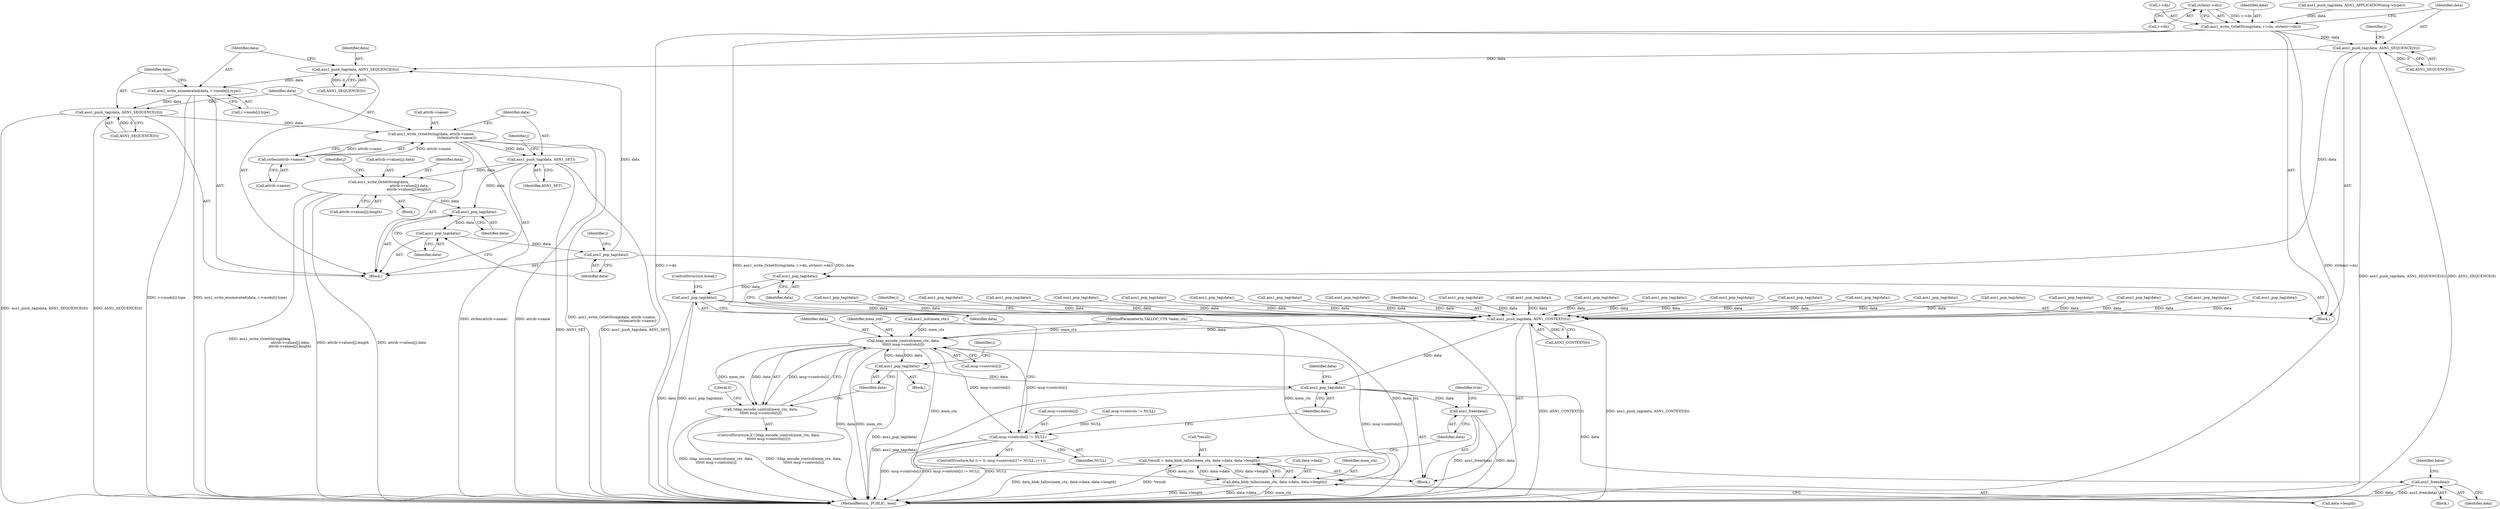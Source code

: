 digraph "0_samba_530d50a1abdcdf4d1775652d4c456c1274d83d8d@pointer" {
"1000555" [label="(Call,strlen(r->dn))"];
"1000550" [label="(Call,asn1_write_OctetString(data, r->dn, strlen(r->dn)))"];
"1000559" [label="(Call,asn1_push_tag(data, ASN1_SEQUENCE(0)))"];
"1000586" [label="(Call,asn1_push_tag(data, ASN1_SEQUENCE(0)))"];
"1000590" [label="(Call,asn1_write_enumerated(data, r->mods[i].type))"];
"1000599" [label="(Call,asn1_push_tag(data, ASN1_SEQUENCE(0)))"];
"1000603" [label="(Call,asn1_write_OctetString(data, attrib->name,\n                                              strlen(attrib->name)))"];
"1000608" [label="(Call,strlen(attrib->name))"];
"1000612" [label="(Call,asn1_push_tag(data, ASN1_SET))"];
"1000627" [label="(Call,asn1_write_OctetString(data,\n                                                       attrib->values[j].data,\n                                                      attrib->values[j].length))"];
"1000643" [label="(Call,asn1_pop_tag(data))"];
"1000645" [label="(Call,asn1_pop_tag(data))"];
"1000647" [label="(Call,asn1_pop_tag(data))"];
"1000649" [label="(Call,asn1_pop_tag(data))"];
"1000651" [label="(Call,asn1_pop_tag(data))"];
"1001216" [label="(Call,asn1_push_tag(data, ASN1_CONTEXT(0)))"];
"1001236" [label="(Call,ldap_encode_control(mem_ctx, data,\n\t\t\t\t\t\t msg->controls[i]))"];
"1001224" [label="(Call,msg->controls[i] != NULL)"];
"1001235" [label="(Call,!ldap_encode_control(mem_ctx, data,\n\t\t\t\t\t\t msg->controls[i]))"];
"1001259" [label="(Call,asn1_pop_tag(data))"];
"1001261" [label="(Call,asn1_pop_tag(data))"];
"1001268" [label="(Call,asn1_free(data))"];
"1001283" [label="(Call,asn1_free(data))"];
"1001275" [label="(Call,data_blob_talloc(mem_ctx, data->data, data->length))"];
"1001272" [label="(Call,*result = data_blob_talloc(mem_ctx, data->data, data->length))"];
"1001232" [label="(Identifier,i)"];
"1000648" [label="(Identifier,data)"];
"1000625" [label="(Identifier,j)"];
"1000587" [label="(Identifier,data)"];
"1000507" [label="(Call,asn1_pop_tag(data))"];
"1001280" [label="(Call,data->length)"];
"1000603" [label="(Call,asn1_write_OctetString(data, attrib->name,\n                                              strlen(attrib->name)))"];
"1000613" [label="(Identifier,data)"];
"1001234" [label="(ControlStructure,if (!ldap_encode_control(mem_ctx, data,\n\t\t\t\t\t\t msg->controls[i])))"];
"1001283" [label="(Call,asn1_free(data))"];
"1000552" [label="(Call,r->dn)"];
"1001260" [label="(Identifier,data)"];
"1001267" [label="(Block,)"];
"1001236" [label="(Call,ldap_encode_control(mem_ctx, data,\n\t\t\t\t\t\t msg->controls[i]))"];
"1001247" [label="(Literal,0)"];
"1000612" [label="(Call,asn1_push_tag(data, ASN1_SET))"];
"1000636" [label="(Call,attrib->values[j].length)"];
"1001222" [label="(Identifier,i)"];
"1001239" [label="(Call,msg->controls[i])"];
"1001233" [label="(Block,)"];
"1000402" [label="(Call,asn1_pop_tag(data))"];
"1000604" [label="(Identifier,data)"];
"1000857" [label="(Call,asn1_pop_tag(data))"];
"1000556" [label="(Call,r->dn)"];
"1000782" [label="(Call,asn1_pop_tag(data))"];
"1000296" [label="(Call,asn1_pop_tag(data))"];
"1000617" [label="(Identifier,j)"];
"1000646" [label="(Identifier,data)"];
"1000586" [label="(Call,asn1_push_tag(data, ASN1_SEQUENCE(0)))"];
"1000559" [label="(Call,asn1_push_tag(data, ASN1_SEQUENCE(0)))"];
"1000534" [label="(Block,)"];
"1000614" [label="(Identifier,ASN1_SET)"];
"1000999" [label="(Call,asn1_pop_tag(data))"];
"1001237" [label="(Identifier,mem_ctx)"];
"1000555" [label="(Call,strlen(r->dn))"];
"1000653" [label="(ControlStructure,break;)"];
"1000111" [label="(Call,asn1_init(mem_ctx))"];
"1000920" [label="(Call,asn1_pop_tag(data))"];
"1001134" [label="(Call,asn1_pop_tag(data))"];
"1000560" [label="(Identifier,data)"];
"1001273" [label="(Call,*result)"];
"1000649" [label="(Call,asn1_pop_tag(data))"];
"1001235" [label="(Call,!ldap_encode_control(mem_ctx, data,\n\t\t\t\t\t\t msg->controls[i]))"];
"1001215" [label="(Block,)"];
"1001320" [label="(MethodReturn,_PUBLIC_ bool)"];
"1000609" [label="(Call,attrib->name)"];
"1000647" [label="(Call,asn1_pop_tag(data))"];
"1000550" [label="(Call,asn1_write_OctetString(data, r->dn, strlen(r->dn)))"];
"1001217" [label="(Identifier,data)"];
"1000588" [label="(Call,ASN1_SEQUENCE(0))"];
"1000106" [label="(MethodParameterIn,TALLOC_CTX *mem_ctx)"];
"1000590" [label="(Call,asn1_write_enumerated(data, r->mods[i].type))"];
"1001218" [label="(Call,ASN1_CONTEXT(0))"];
"1001225" [label="(Call,msg->controls[i])"];
"1000674" [label="(Call,asn1_pop_tag(data))"];
"1000574" [label="(Block,)"];
"1000307" [label="(Call,asn1_pop_tag(data))"];
"1000599" [label="(Call,asn1_push_tag(data, ASN1_SEQUENCE(0)))"];
"1001210" [label="(Call,msg->controls != NULL)"];
"1000530" [label="(Call,asn1_pop_tag(data))"];
"1000551" [label="(Identifier,data)"];
"1000943" [label="(Call,asn1_pop_tag(data))"];
"1001277" [label="(Call,data->data)"];
"1001271" [label="(Identifier,false)"];
"1000805" [label="(Call,asn1_pop_tag(data))"];
"1000643" [label="(Call,asn1_pop_tag(data))"];
"1001047" [label="(Call,asn1_pop_tag(data))"];
"1000645" [label="(Call,asn1_pop_tag(data))"];
"1000195" [label="(Call,asn1_pop_tag(data))"];
"1001022" [label="(Call,asn1_pop_tag(data))"];
"1000834" [label="(Call,asn1_pop_tag(data))"];
"1000600" [label="(Identifier,data)"];
"1000573" [label="(Identifier,i)"];
"1001275" [label="(Call,data_blob_talloc(mem_ctx, data->data, data->length))"];
"1000629" [label="(Call,attrib->values[j].data)"];
"1001261" [label="(Call,asn1_pop_tag(data))"];
"1000544" [label="(Call,asn1_push_tag(data, ASN1_APPLICATION(msg->type)))"];
"1001224" [label="(Call,msg->controls[i] != NULL)"];
"1000644" [label="(Identifier,data)"];
"1000605" [label="(Call,attrib->name)"];
"1000565" [label="(Identifier,i)"];
"1000591" [label="(Identifier,data)"];
"1001284" [label="(Identifier,data)"];
"1000601" [label="(Call,ASN1_SEQUENCE(0))"];
"1000249" [label="(Call,asn1_pop_tag(data))"];
"1001268" [label="(Call,asn1_free(data))"];
"1001286" [label="(Identifier,true)"];
"1000627" [label="(Call,asn1_write_OctetString(data,\n                                                       attrib->values[j].data,\n                                                      attrib->values[j].length))"];
"1000652" [label="(Identifier,data)"];
"1001076" [label="(Call,asn1_pop_tag(data))"];
"1000651" [label="(Call,asn1_pop_tag(data))"];
"1000608" [label="(Call,strlen(attrib->name))"];
"1001238" [label="(Identifier,data)"];
"1001276" [label="(Identifier,mem_ctx)"];
"1001220" [label="(ControlStructure,for (i = 0; msg->controls[i] != NULL; i++))"];
"1001216" [label="(Call,asn1_push_tag(data, ASN1_CONTEXT(0)))"];
"1000592" [label="(Call,r->mods[i].type)"];
"1000628" [label="(Identifier,data)"];
"1001265" [label="(Identifier,data)"];
"1000561" [label="(Call,ASN1_SEQUENCE(0))"];
"1001203" [label="(Call,asn1_pop_tag(data))"];
"1001272" [label="(Call,*result = data_blob_talloc(mem_ctx, data->data, data->length))"];
"1001230" [label="(Identifier,NULL)"];
"1000650" [label="(Identifier,data)"];
"1001269" [label="(Identifier,data)"];
"1001259" [label="(Call,asn1_pop_tag(data))"];
"1001262" [label="(Identifier,data)"];
"1000626" [label="(Block,)"];
"1000255" [label="(Call,asn1_pop_tag(data))"];
"1000555" -> "1000550"  [label="AST: "];
"1000555" -> "1000556"  [label="CFG: "];
"1000556" -> "1000555"  [label="AST: "];
"1000550" -> "1000555"  [label="CFG: "];
"1000555" -> "1000550"  [label="DDG: r->dn"];
"1000550" -> "1000534"  [label="AST: "];
"1000551" -> "1000550"  [label="AST: "];
"1000552" -> "1000550"  [label="AST: "];
"1000560" -> "1000550"  [label="CFG: "];
"1000550" -> "1001320"  [label="DDG: asn1_write_OctetString(data, r->dn, strlen(r->dn))"];
"1000550" -> "1001320"  [label="DDG: strlen(r->dn)"];
"1000550" -> "1001320"  [label="DDG: r->dn"];
"1000544" -> "1000550"  [label="DDG: data"];
"1000550" -> "1000559"  [label="DDG: data"];
"1000559" -> "1000534"  [label="AST: "];
"1000559" -> "1000561"  [label="CFG: "];
"1000560" -> "1000559"  [label="AST: "];
"1000561" -> "1000559"  [label="AST: "];
"1000565" -> "1000559"  [label="CFG: "];
"1000559" -> "1001320"  [label="DDG: asn1_push_tag(data, ASN1_SEQUENCE(0))"];
"1000559" -> "1001320"  [label="DDG: ASN1_SEQUENCE(0)"];
"1000561" -> "1000559"  [label="DDG: 0"];
"1000559" -> "1000586"  [label="DDG: data"];
"1000559" -> "1000649"  [label="DDG: data"];
"1000586" -> "1000574"  [label="AST: "];
"1000586" -> "1000588"  [label="CFG: "];
"1000587" -> "1000586"  [label="AST: "];
"1000588" -> "1000586"  [label="AST: "];
"1000591" -> "1000586"  [label="CFG: "];
"1000647" -> "1000586"  [label="DDG: data"];
"1000588" -> "1000586"  [label="DDG: 0"];
"1000586" -> "1000590"  [label="DDG: data"];
"1000590" -> "1000574"  [label="AST: "];
"1000590" -> "1000592"  [label="CFG: "];
"1000591" -> "1000590"  [label="AST: "];
"1000592" -> "1000590"  [label="AST: "];
"1000600" -> "1000590"  [label="CFG: "];
"1000590" -> "1001320"  [label="DDG: asn1_write_enumerated(data, r->mods[i].type)"];
"1000590" -> "1001320"  [label="DDG: r->mods[i].type"];
"1000590" -> "1000599"  [label="DDG: data"];
"1000599" -> "1000574"  [label="AST: "];
"1000599" -> "1000601"  [label="CFG: "];
"1000600" -> "1000599"  [label="AST: "];
"1000601" -> "1000599"  [label="AST: "];
"1000604" -> "1000599"  [label="CFG: "];
"1000599" -> "1001320"  [label="DDG: asn1_push_tag(data, ASN1_SEQUENCE(0))"];
"1000599" -> "1001320"  [label="DDG: ASN1_SEQUENCE(0)"];
"1000601" -> "1000599"  [label="DDG: 0"];
"1000599" -> "1000603"  [label="DDG: data"];
"1000603" -> "1000574"  [label="AST: "];
"1000603" -> "1000608"  [label="CFG: "];
"1000604" -> "1000603"  [label="AST: "];
"1000605" -> "1000603"  [label="AST: "];
"1000608" -> "1000603"  [label="AST: "];
"1000613" -> "1000603"  [label="CFG: "];
"1000603" -> "1001320"  [label="DDG: strlen(attrib->name)"];
"1000603" -> "1001320"  [label="DDG: attrib->name"];
"1000603" -> "1001320"  [label="DDG: asn1_write_OctetString(data, attrib->name,\n                                              strlen(attrib->name))"];
"1000608" -> "1000603"  [label="DDG: attrib->name"];
"1000603" -> "1000608"  [label="DDG: attrib->name"];
"1000603" -> "1000612"  [label="DDG: data"];
"1000608" -> "1000609"  [label="CFG: "];
"1000609" -> "1000608"  [label="AST: "];
"1000612" -> "1000574"  [label="AST: "];
"1000612" -> "1000614"  [label="CFG: "];
"1000613" -> "1000612"  [label="AST: "];
"1000614" -> "1000612"  [label="AST: "];
"1000617" -> "1000612"  [label="CFG: "];
"1000612" -> "1001320"  [label="DDG: ASN1_SET"];
"1000612" -> "1001320"  [label="DDG: asn1_push_tag(data, ASN1_SET)"];
"1000612" -> "1000627"  [label="DDG: data"];
"1000612" -> "1000643"  [label="DDG: data"];
"1000627" -> "1000626"  [label="AST: "];
"1000627" -> "1000636"  [label="CFG: "];
"1000628" -> "1000627"  [label="AST: "];
"1000629" -> "1000627"  [label="AST: "];
"1000636" -> "1000627"  [label="AST: "];
"1000625" -> "1000627"  [label="CFG: "];
"1000627" -> "1001320"  [label="DDG: attrib->values[j].data"];
"1000627" -> "1001320"  [label="DDG: asn1_write_OctetString(data,\n                                                       attrib->values[j].data,\n                                                      attrib->values[j].length)"];
"1000627" -> "1001320"  [label="DDG: attrib->values[j].length"];
"1000627" -> "1000643"  [label="DDG: data"];
"1000643" -> "1000574"  [label="AST: "];
"1000643" -> "1000644"  [label="CFG: "];
"1000644" -> "1000643"  [label="AST: "];
"1000646" -> "1000643"  [label="CFG: "];
"1000643" -> "1000645"  [label="DDG: data"];
"1000645" -> "1000574"  [label="AST: "];
"1000645" -> "1000646"  [label="CFG: "];
"1000646" -> "1000645"  [label="AST: "];
"1000648" -> "1000645"  [label="CFG: "];
"1000645" -> "1000647"  [label="DDG: data"];
"1000647" -> "1000574"  [label="AST: "];
"1000647" -> "1000648"  [label="CFG: "];
"1000648" -> "1000647"  [label="AST: "];
"1000573" -> "1000647"  [label="CFG: "];
"1000647" -> "1000649"  [label="DDG: data"];
"1000649" -> "1000534"  [label="AST: "];
"1000649" -> "1000650"  [label="CFG: "];
"1000650" -> "1000649"  [label="AST: "];
"1000652" -> "1000649"  [label="CFG: "];
"1000649" -> "1000651"  [label="DDG: data"];
"1000651" -> "1000534"  [label="AST: "];
"1000651" -> "1000652"  [label="CFG: "];
"1000652" -> "1000651"  [label="AST: "];
"1000653" -> "1000651"  [label="CFG: "];
"1000651" -> "1001320"  [label="DDG: asn1_pop_tag(data)"];
"1000651" -> "1001320"  [label="DDG: data"];
"1000651" -> "1001216"  [label="DDG: data"];
"1001216" -> "1001215"  [label="AST: "];
"1001216" -> "1001218"  [label="CFG: "];
"1001217" -> "1001216"  [label="AST: "];
"1001218" -> "1001216"  [label="AST: "];
"1001222" -> "1001216"  [label="CFG: "];
"1001216" -> "1001320"  [label="DDG: ASN1_CONTEXT(0)"];
"1001216" -> "1001320"  [label="DDG: asn1_push_tag(data, ASN1_CONTEXT(0))"];
"1000857" -> "1001216"  [label="DDG: data"];
"1001134" -> "1001216"  [label="DDG: data"];
"1000805" -> "1001216"  [label="DDG: data"];
"1001047" -> "1001216"  [label="DDG: data"];
"1000530" -> "1001216"  [label="DDG: data"];
"1000674" -> "1001216"  [label="DDG: data"];
"1001203" -> "1001216"  [label="DDG: data"];
"1000296" -> "1001216"  [label="DDG: data"];
"1000255" -> "1001216"  [label="DDG: data"];
"1000782" -> "1001216"  [label="DDG: data"];
"1000920" -> "1001216"  [label="DDG: data"];
"1000834" -> "1001216"  [label="DDG: data"];
"1000402" -> "1001216"  [label="DDG: data"];
"1001076" -> "1001216"  [label="DDG: data"];
"1000943" -> "1001216"  [label="DDG: data"];
"1001022" -> "1001216"  [label="DDG: data"];
"1000249" -> "1001216"  [label="DDG: data"];
"1000307" -> "1001216"  [label="DDG: data"];
"1000195" -> "1001216"  [label="DDG: data"];
"1000507" -> "1001216"  [label="DDG: data"];
"1000999" -> "1001216"  [label="DDG: data"];
"1001218" -> "1001216"  [label="DDG: 0"];
"1001216" -> "1001236"  [label="DDG: data"];
"1001216" -> "1001261"  [label="DDG: data"];
"1001236" -> "1001235"  [label="AST: "];
"1001236" -> "1001239"  [label="CFG: "];
"1001237" -> "1001236"  [label="AST: "];
"1001238" -> "1001236"  [label="AST: "];
"1001239" -> "1001236"  [label="AST: "];
"1001235" -> "1001236"  [label="CFG: "];
"1001236" -> "1001320"  [label="DDG: msg->controls[i]"];
"1001236" -> "1001320"  [label="DDG: data"];
"1001236" -> "1001320"  [label="DDG: mem_ctx"];
"1001236" -> "1001224"  [label="DDG: msg->controls[i]"];
"1001236" -> "1001235"  [label="DDG: mem_ctx"];
"1001236" -> "1001235"  [label="DDG: data"];
"1001236" -> "1001235"  [label="DDG: msg->controls[i]"];
"1000111" -> "1001236"  [label="DDG: mem_ctx"];
"1000106" -> "1001236"  [label="DDG: mem_ctx"];
"1001259" -> "1001236"  [label="DDG: data"];
"1001224" -> "1001236"  [label="DDG: msg->controls[i]"];
"1001236" -> "1001259"  [label="DDG: data"];
"1001236" -> "1001275"  [label="DDG: mem_ctx"];
"1001224" -> "1001220"  [label="AST: "];
"1001224" -> "1001230"  [label="CFG: "];
"1001225" -> "1001224"  [label="AST: "];
"1001230" -> "1001224"  [label="AST: "];
"1001237" -> "1001224"  [label="CFG: "];
"1001262" -> "1001224"  [label="CFG: "];
"1001224" -> "1001320"  [label="DDG: NULL"];
"1001224" -> "1001320"  [label="DDG: msg->controls[i]"];
"1001224" -> "1001320"  [label="DDG: msg->controls[i] != NULL"];
"1001210" -> "1001224"  [label="DDG: NULL"];
"1001235" -> "1001234"  [label="AST: "];
"1001247" -> "1001235"  [label="CFG: "];
"1001260" -> "1001235"  [label="CFG: "];
"1001235" -> "1001320"  [label="DDG: !ldap_encode_control(mem_ctx, data,\n\t\t\t\t\t\t msg->controls[i])"];
"1001235" -> "1001320"  [label="DDG: ldap_encode_control(mem_ctx, data,\n\t\t\t\t\t\t msg->controls[i])"];
"1001259" -> "1001233"  [label="AST: "];
"1001259" -> "1001260"  [label="CFG: "];
"1001260" -> "1001259"  [label="AST: "];
"1001232" -> "1001259"  [label="CFG: "];
"1001259" -> "1001320"  [label="DDG: asn1_pop_tag(data)"];
"1001259" -> "1001261"  [label="DDG: data"];
"1001261" -> "1001215"  [label="AST: "];
"1001261" -> "1001262"  [label="CFG: "];
"1001262" -> "1001261"  [label="AST: "];
"1001265" -> "1001261"  [label="CFG: "];
"1001261" -> "1001320"  [label="DDG: asn1_pop_tag(data)"];
"1001261" -> "1001268"  [label="DDG: data"];
"1001261" -> "1001283"  [label="DDG: data"];
"1001268" -> "1001267"  [label="AST: "];
"1001268" -> "1001269"  [label="CFG: "];
"1001269" -> "1001268"  [label="AST: "];
"1001271" -> "1001268"  [label="CFG: "];
"1001268" -> "1001320"  [label="DDG: asn1_free(data)"];
"1001268" -> "1001320"  [label="DDG: data"];
"1001283" -> "1001215"  [label="AST: "];
"1001283" -> "1001284"  [label="CFG: "];
"1001284" -> "1001283"  [label="AST: "];
"1001286" -> "1001283"  [label="CFG: "];
"1001283" -> "1001320"  [label="DDG: asn1_free(data)"];
"1001283" -> "1001320"  [label="DDG: data"];
"1001275" -> "1001272"  [label="AST: "];
"1001275" -> "1001280"  [label="CFG: "];
"1001276" -> "1001275"  [label="AST: "];
"1001277" -> "1001275"  [label="AST: "];
"1001280" -> "1001275"  [label="AST: "];
"1001272" -> "1001275"  [label="CFG: "];
"1001275" -> "1001320"  [label="DDG: data->length"];
"1001275" -> "1001320"  [label="DDG: data->data"];
"1001275" -> "1001320"  [label="DDG: mem_ctx"];
"1001275" -> "1001272"  [label="DDG: mem_ctx"];
"1001275" -> "1001272"  [label="DDG: data->data"];
"1001275" -> "1001272"  [label="DDG: data->length"];
"1000111" -> "1001275"  [label="DDG: mem_ctx"];
"1000106" -> "1001275"  [label="DDG: mem_ctx"];
"1001272" -> "1001215"  [label="AST: "];
"1001273" -> "1001272"  [label="AST: "];
"1001284" -> "1001272"  [label="CFG: "];
"1001272" -> "1001320"  [label="DDG: data_blob_talloc(mem_ctx, data->data, data->length)"];
"1001272" -> "1001320"  [label="DDG: *result"];
}
